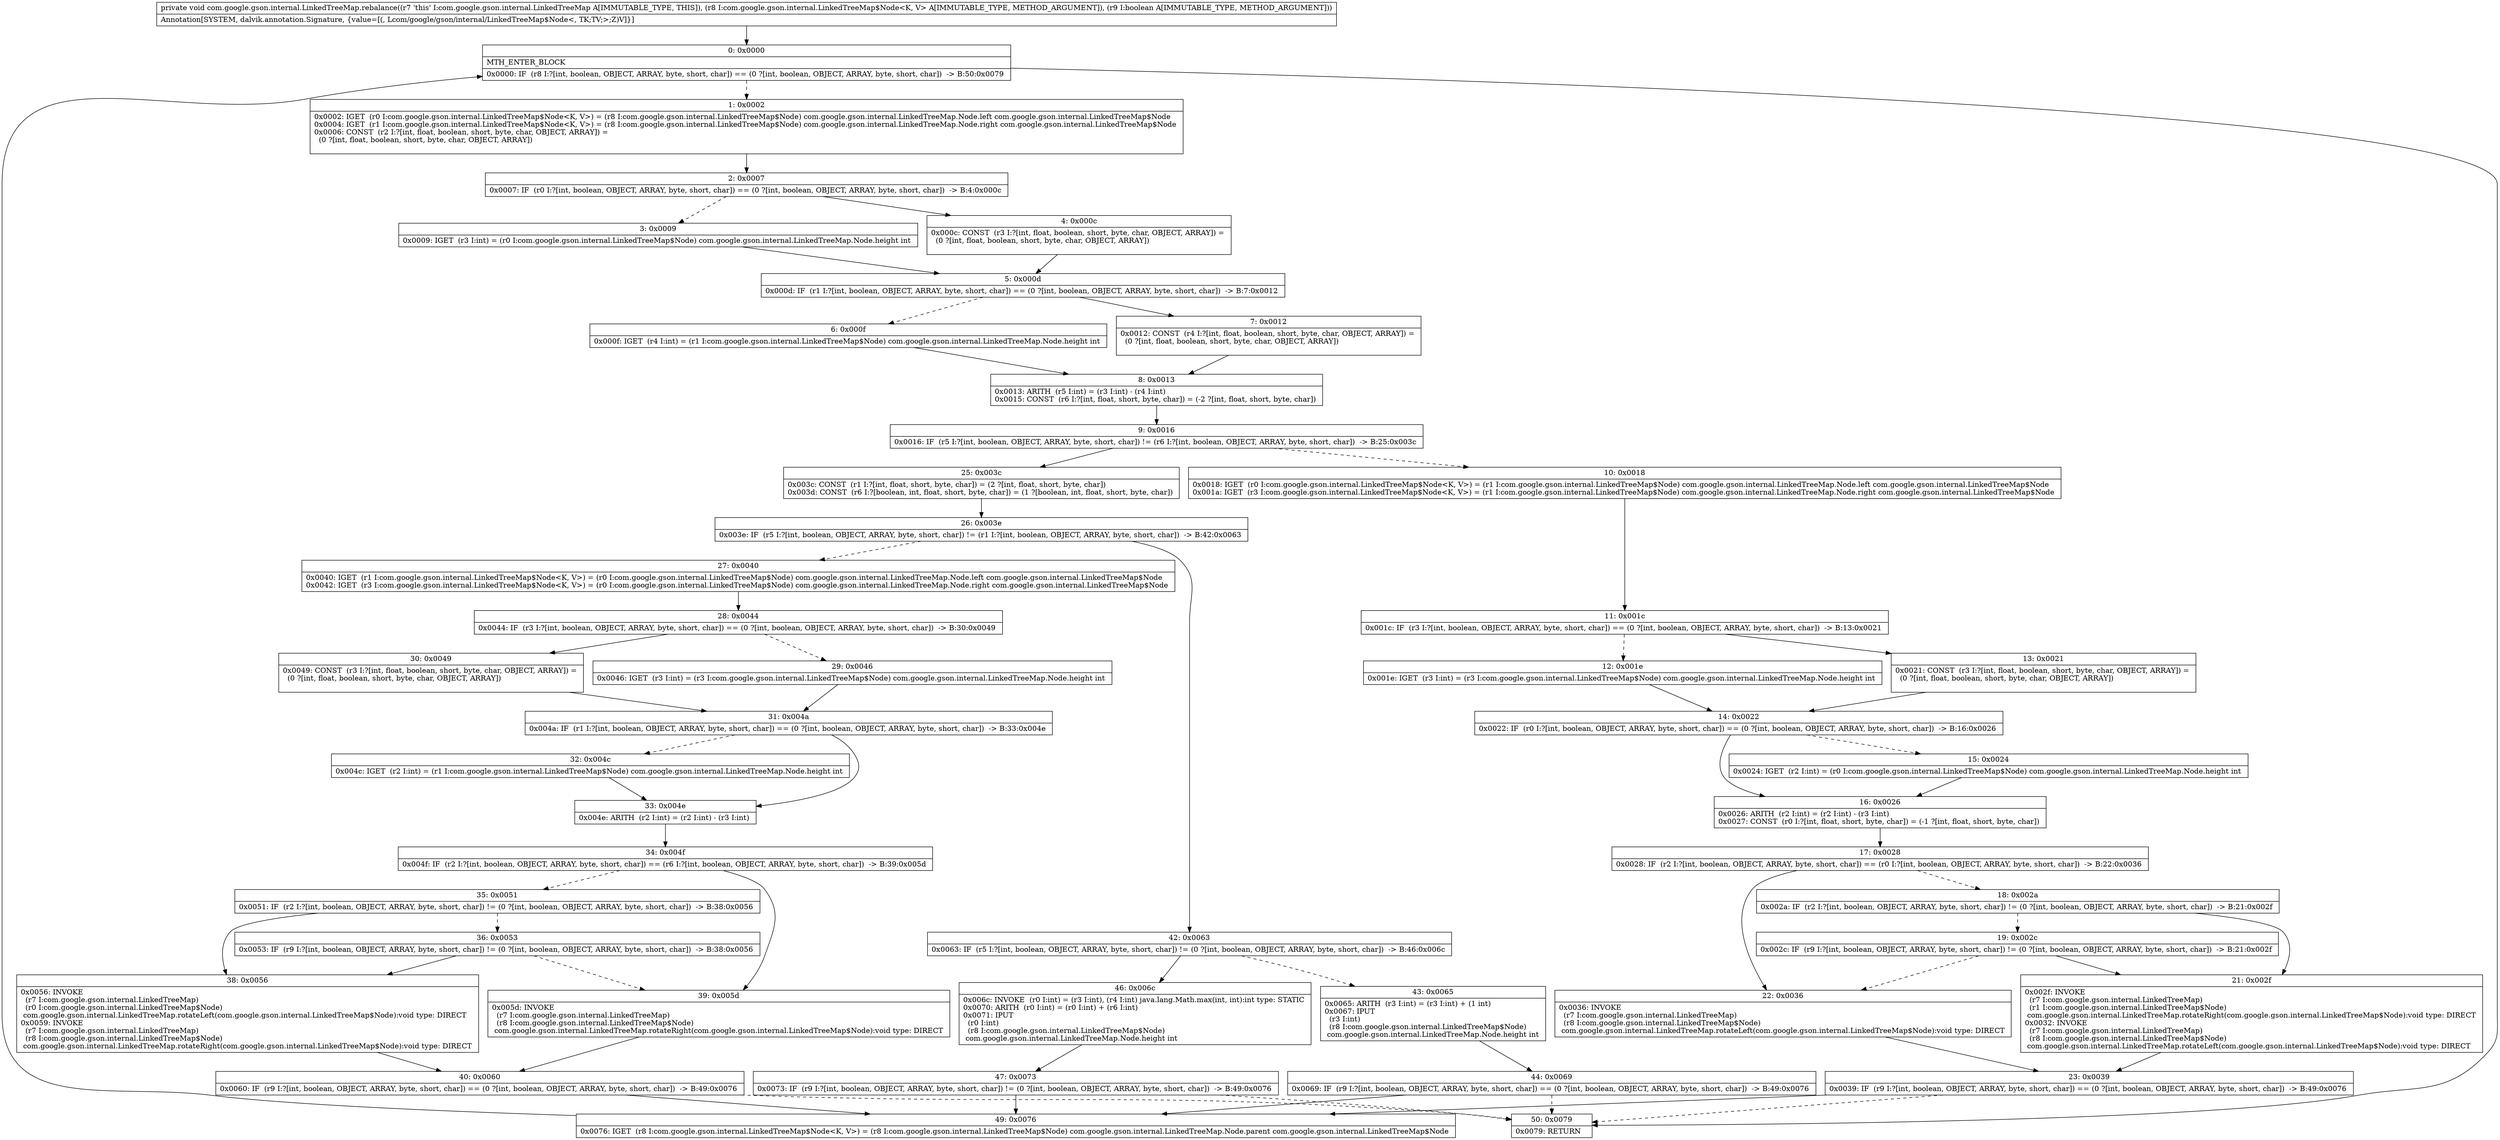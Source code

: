 digraph "CFG forcom.google.gson.internal.LinkedTreeMap.rebalance(Lcom\/google\/gson\/internal\/LinkedTreeMap$Node;Z)V" {
Node_0 [shape=record,label="{0\:\ 0x0000|MTH_ENTER_BLOCK\l|0x0000: IF  (r8 I:?[int, boolean, OBJECT, ARRAY, byte, short, char]) == (0 ?[int, boolean, OBJECT, ARRAY, byte, short, char])  \-\> B:50:0x0079 \l}"];
Node_1 [shape=record,label="{1\:\ 0x0002|0x0002: IGET  (r0 I:com.google.gson.internal.LinkedTreeMap$Node\<K, V\>) = (r8 I:com.google.gson.internal.LinkedTreeMap$Node) com.google.gson.internal.LinkedTreeMap.Node.left com.google.gson.internal.LinkedTreeMap$Node \l0x0004: IGET  (r1 I:com.google.gson.internal.LinkedTreeMap$Node\<K, V\>) = (r8 I:com.google.gson.internal.LinkedTreeMap$Node) com.google.gson.internal.LinkedTreeMap.Node.right com.google.gson.internal.LinkedTreeMap$Node \l0x0006: CONST  (r2 I:?[int, float, boolean, short, byte, char, OBJECT, ARRAY]) = \l  (0 ?[int, float, boolean, short, byte, char, OBJECT, ARRAY])\l \l}"];
Node_2 [shape=record,label="{2\:\ 0x0007|0x0007: IF  (r0 I:?[int, boolean, OBJECT, ARRAY, byte, short, char]) == (0 ?[int, boolean, OBJECT, ARRAY, byte, short, char])  \-\> B:4:0x000c \l}"];
Node_3 [shape=record,label="{3\:\ 0x0009|0x0009: IGET  (r3 I:int) = (r0 I:com.google.gson.internal.LinkedTreeMap$Node) com.google.gson.internal.LinkedTreeMap.Node.height int \l}"];
Node_4 [shape=record,label="{4\:\ 0x000c|0x000c: CONST  (r3 I:?[int, float, boolean, short, byte, char, OBJECT, ARRAY]) = \l  (0 ?[int, float, boolean, short, byte, char, OBJECT, ARRAY])\l \l}"];
Node_5 [shape=record,label="{5\:\ 0x000d|0x000d: IF  (r1 I:?[int, boolean, OBJECT, ARRAY, byte, short, char]) == (0 ?[int, boolean, OBJECT, ARRAY, byte, short, char])  \-\> B:7:0x0012 \l}"];
Node_6 [shape=record,label="{6\:\ 0x000f|0x000f: IGET  (r4 I:int) = (r1 I:com.google.gson.internal.LinkedTreeMap$Node) com.google.gson.internal.LinkedTreeMap.Node.height int \l}"];
Node_7 [shape=record,label="{7\:\ 0x0012|0x0012: CONST  (r4 I:?[int, float, boolean, short, byte, char, OBJECT, ARRAY]) = \l  (0 ?[int, float, boolean, short, byte, char, OBJECT, ARRAY])\l \l}"];
Node_8 [shape=record,label="{8\:\ 0x0013|0x0013: ARITH  (r5 I:int) = (r3 I:int) \- (r4 I:int) \l0x0015: CONST  (r6 I:?[int, float, short, byte, char]) = (\-2 ?[int, float, short, byte, char]) \l}"];
Node_9 [shape=record,label="{9\:\ 0x0016|0x0016: IF  (r5 I:?[int, boolean, OBJECT, ARRAY, byte, short, char]) != (r6 I:?[int, boolean, OBJECT, ARRAY, byte, short, char])  \-\> B:25:0x003c \l}"];
Node_10 [shape=record,label="{10\:\ 0x0018|0x0018: IGET  (r0 I:com.google.gson.internal.LinkedTreeMap$Node\<K, V\>) = (r1 I:com.google.gson.internal.LinkedTreeMap$Node) com.google.gson.internal.LinkedTreeMap.Node.left com.google.gson.internal.LinkedTreeMap$Node \l0x001a: IGET  (r3 I:com.google.gson.internal.LinkedTreeMap$Node\<K, V\>) = (r1 I:com.google.gson.internal.LinkedTreeMap$Node) com.google.gson.internal.LinkedTreeMap.Node.right com.google.gson.internal.LinkedTreeMap$Node \l}"];
Node_11 [shape=record,label="{11\:\ 0x001c|0x001c: IF  (r3 I:?[int, boolean, OBJECT, ARRAY, byte, short, char]) == (0 ?[int, boolean, OBJECT, ARRAY, byte, short, char])  \-\> B:13:0x0021 \l}"];
Node_12 [shape=record,label="{12\:\ 0x001e|0x001e: IGET  (r3 I:int) = (r3 I:com.google.gson.internal.LinkedTreeMap$Node) com.google.gson.internal.LinkedTreeMap.Node.height int \l}"];
Node_13 [shape=record,label="{13\:\ 0x0021|0x0021: CONST  (r3 I:?[int, float, boolean, short, byte, char, OBJECT, ARRAY]) = \l  (0 ?[int, float, boolean, short, byte, char, OBJECT, ARRAY])\l \l}"];
Node_14 [shape=record,label="{14\:\ 0x0022|0x0022: IF  (r0 I:?[int, boolean, OBJECT, ARRAY, byte, short, char]) == (0 ?[int, boolean, OBJECT, ARRAY, byte, short, char])  \-\> B:16:0x0026 \l}"];
Node_15 [shape=record,label="{15\:\ 0x0024|0x0024: IGET  (r2 I:int) = (r0 I:com.google.gson.internal.LinkedTreeMap$Node) com.google.gson.internal.LinkedTreeMap.Node.height int \l}"];
Node_16 [shape=record,label="{16\:\ 0x0026|0x0026: ARITH  (r2 I:int) = (r2 I:int) \- (r3 I:int) \l0x0027: CONST  (r0 I:?[int, float, short, byte, char]) = (\-1 ?[int, float, short, byte, char]) \l}"];
Node_17 [shape=record,label="{17\:\ 0x0028|0x0028: IF  (r2 I:?[int, boolean, OBJECT, ARRAY, byte, short, char]) == (r0 I:?[int, boolean, OBJECT, ARRAY, byte, short, char])  \-\> B:22:0x0036 \l}"];
Node_18 [shape=record,label="{18\:\ 0x002a|0x002a: IF  (r2 I:?[int, boolean, OBJECT, ARRAY, byte, short, char]) != (0 ?[int, boolean, OBJECT, ARRAY, byte, short, char])  \-\> B:21:0x002f \l}"];
Node_19 [shape=record,label="{19\:\ 0x002c|0x002c: IF  (r9 I:?[int, boolean, OBJECT, ARRAY, byte, short, char]) != (0 ?[int, boolean, OBJECT, ARRAY, byte, short, char])  \-\> B:21:0x002f \l}"];
Node_21 [shape=record,label="{21\:\ 0x002f|0x002f: INVOKE  \l  (r7 I:com.google.gson.internal.LinkedTreeMap)\l  (r1 I:com.google.gson.internal.LinkedTreeMap$Node)\l com.google.gson.internal.LinkedTreeMap.rotateRight(com.google.gson.internal.LinkedTreeMap$Node):void type: DIRECT \l0x0032: INVOKE  \l  (r7 I:com.google.gson.internal.LinkedTreeMap)\l  (r8 I:com.google.gson.internal.LinkedTreeMap$Node)\l com.google.gson.internal.LinkedTreeMap.rotateLeft(com.google.gson.internal.LinkedTreeMap$Node):void type: DIRECT \l}"];
Node_22 [shape=record,label="{22\:\ 0x0036|0x0036: INVOKE  \l  (r7 I:com.google.gson.internal.LinkedTreeMap)\l  (r8 I:com.google.gson.internal.LinkedTreeMap$Node)\l com.google.gson.internal.LinkedTreeMap.rotateLeft(com.google.gson.internal.LinkedTreeMap$Node):void type: DIRECT \l}"];
Node_23 [shape=record,label="{23\:\ 0x0039|0x0039: IF  (r9 I:?[int, boolean, OBJECT, ARRAY, byte, short, char]) == (0 ?[int, boolean, OBJECT, ARRAY, byte, short, char])  \-\> B:49:0x0076 \l}"];
Node_25 [shape=record,label="{25\:\ 0x003c|0x003c: CONST  (r1 I:?[int, float, short, byte, char]) = (2 ?[int, float, short, byte, char]) \l0x003d: CONST  (r6 I:?[boolean, int, float, short, byte, char]) = (1 ?[boolean, int, float, short, byte, char]) \l}"];
Node_26 [shape=record,label="{26\:\ 0x003e|0x003e: IF  (r5 I:?[int, boolean, OBJECT, ARRAY, byte, short, char]) != (r1 I:?[int, boolean, OBJECT, ARRAY, byte, short, char])  \-\> B:42:0x0063 \l}"];
Node_27 [shape=record,label="{27\:\ 0x0040|0x0040: IGET  (r1 I:com.google.gson.internal.LinkedTreeMap$Node\<K, V\>) = (r0 I:com.google.gson.internal.LinkedTreeMap$Node) com.google.gson.internal.LinkedTreeMap.Node.left com.google.gson.internal.LinkedTreeMap$Node \l0x0042: IGET  (r3 I:com.google.gson.internal.LinkedTreeMap$Node\<K, V\>) = (r0 I:com.google.gson.internal.LinkedTreeMap$Node) com.google.gson.internal.LinkedTreeMap.Node.right com.google.gson.internal.LinkedTreeMap$Node \l}"];
Node_28 [shape=record,label="{28\:\ 0x0044|0x0044: IF  (r3 I:?[int, boolean, OBJECT, ARRAY, byte, short, char]) == (0 ?[int, boolean, OBJECT, ARRAY, byte, short, char])  \-\> B:30:0x0049 \l}"];
Node_29 [shape=record,label="{29\:\ 0x0046|0x0046: IGET  (r3 I:int) = (r3 I:com.google.gson.internal.LinkedTreeMap$Node) com.google.gson.internal.LinkedTreeMap.Node.height int \l}"];
Node_30 [shape=record,label="{30\:\ 0x0049|0x0049: CONST  (r3 I:?[int, float, boolean, short, byte, char, OBJECT, ARRAY]) = \l  (0 ?[int, float, boolean, short, byte, char, OBJECT, ARRAY])\l \l}"];
Node_31 [shape=record,label="{31\:\ 0x004a|0x004a: IF  (r1 I:?[int, boolean, OBJECT, ARRAY, byte, short, char]) == (0 ?[int, boolean, OBJECT, ARRAY, byte, short, char])  \-\> B:33:0x004e \l}"];
Node_32 [shape=record,label="{32\:\ 0x004c|0x004c: IGET  (r2 I:int) = (r1 I:com.google.gson.internal.LinkedTreeMap$Node) com.google.gson.internal.LinkedTreeMap.Node.height int \l}"];
Node_33 [shape=record,label="{33\:\ 0x004e|0x004e: ARITH  (r2 I:int) = (r2 I:int) \- (r3 I:int) \l}"];
Node_34 [shape=record,label="{34\:\ 0x004f|0x004f: IF  (r2 I:?[int, boolean, OBJECT, ARRAY, byte, short, char]) == (r6 I:?[int, boolean, OBJECT, ARRAY, byte, short, char])  \-\> B:39:0x005d \l}"];
Node_35 [shape=record,label="{35\:\ 0x0051|0x0051: IF  (r2 I:?[int, boolean, OBJECT, ARRAY, byte, short, char]) != (0 ?[int, boolean, OBJECT, ARRAY, byte, short, char])  \-\> B:38:0x0056 \l}"];
Node_36 [shape=record,label="{36\:\ 0x0053|0x0053: IF  (r9 I:?[int, boolean, OBJECT, ARRAY, byte, short, char]) != (0 ?[int, boolean, OBJECT, ARRAY, byte, short, char])  \-\> B:38:0x0056 \l}"];
Node_38 [shape=record,label="{38\:\ 0x0056|0x0056: INVOKE  \l  (r7 I:com.google.gson.internal.LinkedTreeMap)\l  (r0 I:com.google.gson.internal.LinkedTreeMap$Node)\l com.google.gson.internal.LinkedTreeMap.rotateLeft(com.google.gson.internal.LinkedTreeMap$Node):void type: DIRECT \l0x0059: INVOKE  \l  (r7 I:com.google.gson.internal.LinkedTreeMap)\l  (r8 I:com.google.gson.internal.LinkedTreeMap$Node)\l com.google.gson.internal.LinkedTreeMap.rotateRight(com.google.gson.internal.LinkedTreeMap$Node):void type: DIRECT \l}"];
Node_39 [shape=record,label="{39\:\ 0x005d|0x005d: INVOKE  \l  (r7 I:com.google.gson.internal.LinkedTreeMap)\l  (r8 I:com.google.gson.internal.LinkedTreeMap$Node)\l com.google.gson.internal.LinkedTreeMap.rotateRight(com.google.gson.internal.LinkedTreeMap$Node):void type: DIRECT \l}"];
Node_40 [shape=record,label="{40\:\ 0x0060|0x0060: IF  (r9 I:?[int, boolean, OBJECT, ARRAY, byte, short, char]) == (0 ?[int, boolean, OBJECT, ARRAY, byte, short, char])  \-\> B:49:0x0076 \l}"];
Node_42 [shape=record,label="{42\:\ 0x0063|0x0063: IF  (r5 I:?[int, boolean, OBJECT, ARRAY, byte, short, char]) != (0 ?[int, boolean, OBJECT, ARRAY, byte, short, char])  \-\> B:46:0x006c \l}"];
Node_43 [shape=record,label="{43\:\ 0x0065|0x0065: ARITH  (r3 I:int) = (r3 I:int) + (1 int) \l0x0067: IPUT  \l  (r3 I:int)\l  (r8 I:com.google.gson.internal.LinkedTreeMap$Node)\l com.google.gson.internal.LinkedTreeMap.Node.height int \l}"];
Node_44 [shape=record,label="{44\:\ 0x0069|0x0069: IF  (r9 I:?[int, boolean, OBJECT, ARRAY, byte, short, char]) == (0 ?[int, boolean, OBJECT, ARRAY, byte, short, char])  \-\> B:49:0x0076 \l}"];
Node_46 [shape=record,label="{46\:\ 0x006c|0x006c: INVOKE  (r0 I:int) = (r3 I:int), (r4 I:int) java.lang.Math.max(int, int):int type: STATIC \l0x0070: ARITH  (r0 I:int) = (r0 I:int) + (r6 I:int) \l0x0071: IPUT  \l  (r0 I:int)\l  (r8 I:com.google.gson.internal.LinkedTreeMap$Node)\l com.google.gson.internal.LinkedTreeMap.Node.height int \l}"];
Node_47 [shape=record,label="{47\:\ 0x0073|0x0073: IF  (r9 I:?[int, boolean, OBJECT, ARRAY, byte, short, char]) != (0 ?[int, boolean, OBJECT, ARRAY, byte, short, char])  \-\> B:49:0x0076 \l}"];
Node_49 [shape=record,label="{49\:\ 0x0076|0x0076: IGET  (r8 I:com.google.gson.internal.LinkedTreeMap$Node\<K, V\>) = (r8 I:com.google.gson.internal.LinkedTreeMap$Node) com.google.gson.internal.LinkedTreeMap.Node.parent com.google.gson.internal.LinkedTreeMap$Node \l}"];
Node_50 [shape=record,label="{50\:\ 0x0079|0x0079: RETURN   \l}"];
MethodNode[shape=record,label="{private void com.google.gson.internal.LinkedTreeMap.rebalance((r7 'this' I:com.google.gson.internal.LinkedTreeMap A[IMMUTABLE_TYPE, THIS]), (r8 I:com.google.gson.internal.LinkedTreeMap$Node\<K, V\> A[IMMUTABLE_TYPE, METHOD_ARGUMENT]), (r9 I:boolean A[IMMUTABLE_TYPE, METHOD_ARGUMENT]))  | Annotation[SYSTEM, dalvik.annotation.Signature, \{value=[(, Lcom\/google\/gson\/internal\/LinkedTreeMap$Node\<, TK;TV;\>;Z)V]\}]\l}"];
MethodNode -> Node_0;
Node_0 -> Node_1[style=dashed];
Node_0 -> Node_50;
Node_1 -> Node_2;
Node_2 -> Node_3[style=dashed];
Node_2 -> Node_4;
Node_3 -> Node_5;
Node_4 -> Node_5;
Node_5 -> Node_6[style=dashed];
Node_5 -> Node_7;
Node_6 -> Node_8;
Node_7 -> Node_8;
Node_8 -> Node_9;
Node_9 -> Node_10[style=dashed];
Node_9 -> Node_25;
Node_10 -> Node_11;
Node_11 -> Node_12[style=dashed];
Node_11 -> Node_13;
Node_12 -> Node_14;
Node_13 -> Node_14;
Node_14 -> Node_15[style=dashed];
Node_14 -> Node_16;
Node_15 -> Node_16;
Node_16 -> Node_17;
Node_17 -> Node_18[style=dashed];
Node_17 -> Node_22;
Node_18 -> Node_19[style=dashed];
Node_18 -> Node_21;
Node_19 -> Node_21;
Node_19 -> Node_22[style=dashed];
Node_21 -> Node_23;
Node_22 -> Node_23;
Node_23 -> Node_49;
Node_23 -> Node_50[style=dashed];
Node_25 -> Node_26;
Node_26 -> Node_27[style=dashed];
Node_26 -> Node_42;
Node_27 -> Node_28;
Node_28 -> Node_29[style=dashed];
Node_28 -> Node_30;
Node_29 -> Node_31;
Node_30 -> Node_31;
Node_31 -> Node_32[style=dashed];
Node_31 -> Node_33;
Node_32 -> Node_33;
Node_33 -> Node_34;
Node_34 -> Node_35[style=dashed];
Node_34 -> Node_39;
Node_35 -> Node_36[style=dashed];
Node_35 -> Node_38;
Node_36 -> Node_38;
Node_36 -> Node_39[style=dashed];
Node_38 -> Node_40;
Node_39 -> Node_40;
Node_40 -> Node_49;
Node_40 -> Node_50[style=dashed];
Node_42 -> Node_43[style=dashed];
Node_42 -> Node_46;
Node_43 -> Node_44;
Node_44 -> Node_49;
Node_44 -> Node_50[style=dashed];
Node_46 -> Node_47;
Node_47 -> Node_49;
Node_47 -> Node_50[style=dashed];
Node_49 -> Node_0;
}

